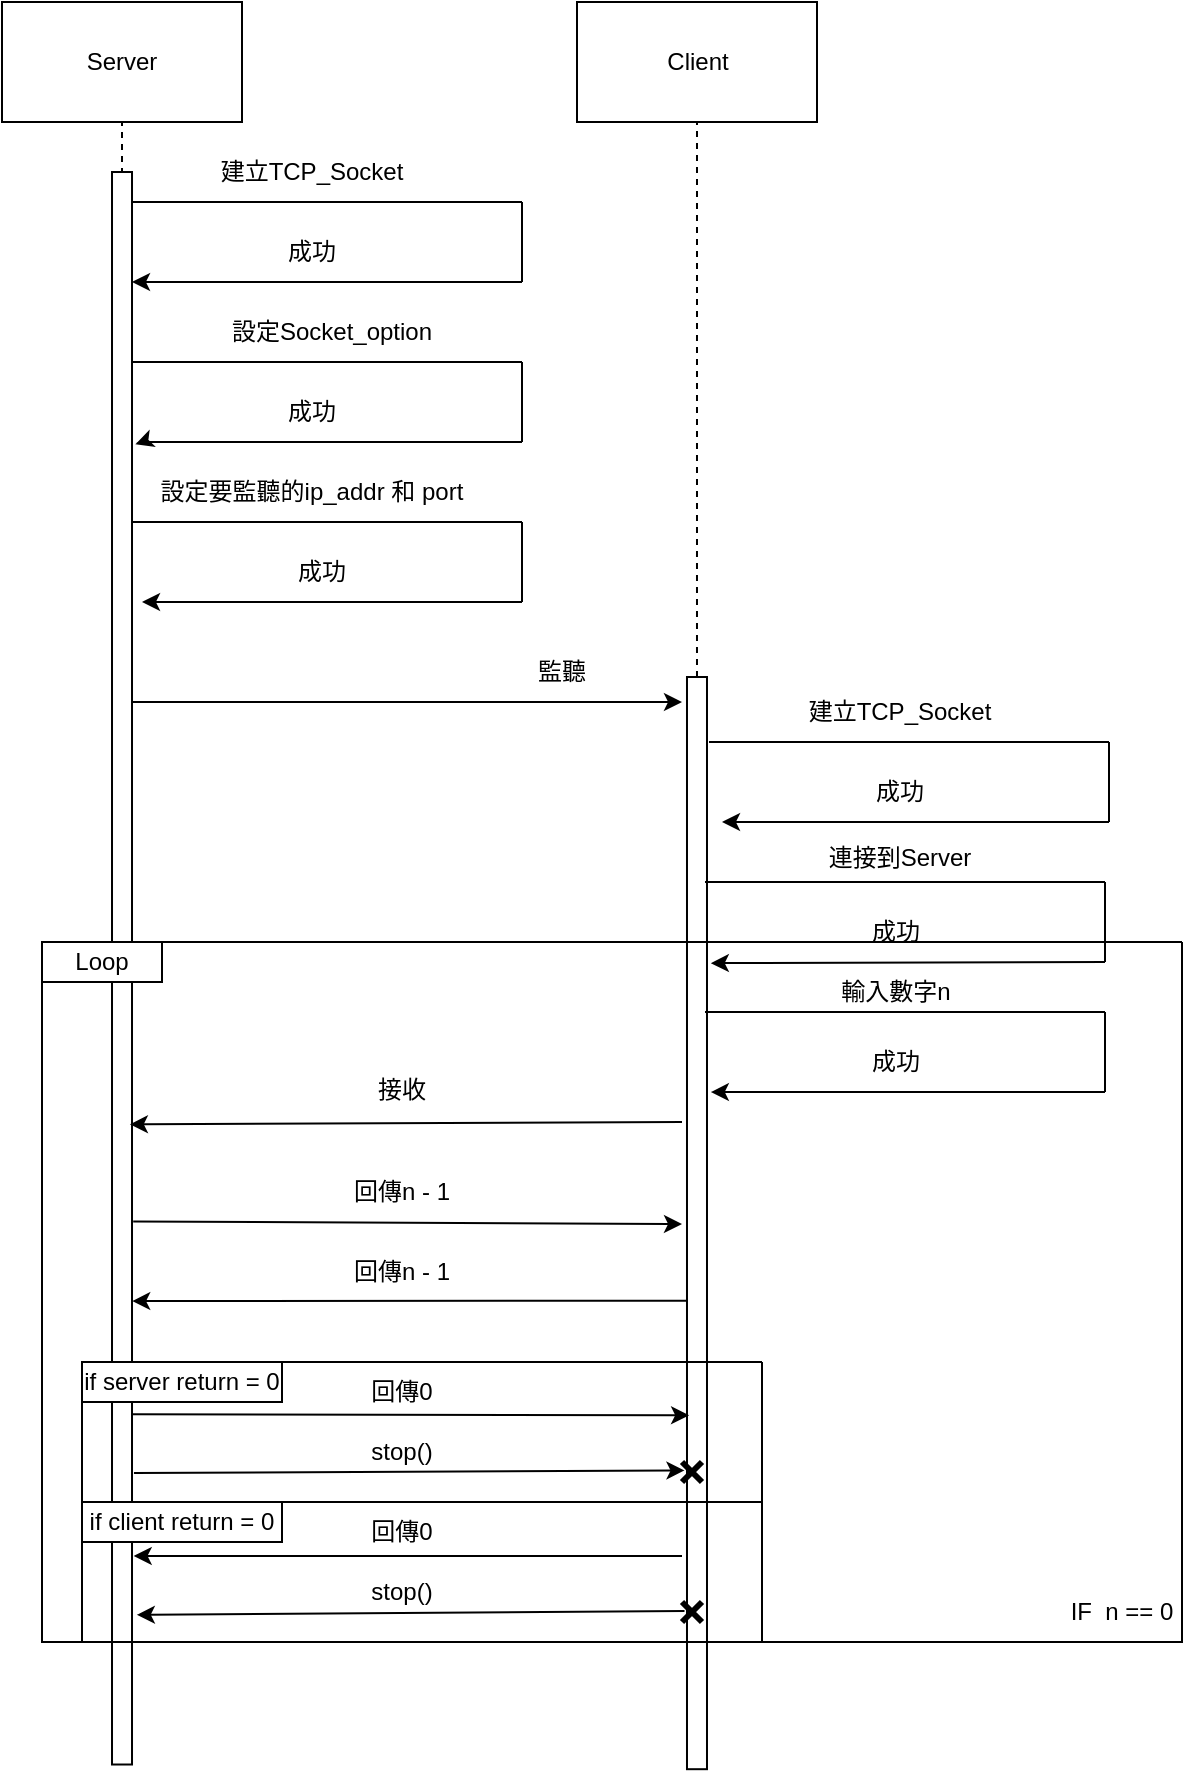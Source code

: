 <mxfile version="21.3.5" type="github">
  <diagram name="第 1 页" id="pwNHqA7L5wh-8GGMVhB-">
    <mxGraphModel dx="1856" dy="1066" grid="1" gridSize="10" guides="1" tooltips="1" connect="1" arrows="1" fold="1" page="1" pageScale="1" pageWidth="827" pageHeight="1169" math="0" shadow="0">
      <root>
        <mxCell id="0" />
        <mxCell id="1" parent="0" />
        <mxCell id="VDtPEl2qfjK_g-uWMviU-2" value="Client" style="rounded=1;whiteSpace=wrap;html=1;" parent="1" vertex="1">
          <mxGeometry x="387.5" y="80" width="120" height="60" as="geometry" />
        </mxCell>
        <mxCell id="VDtPEl2qfjK_g-uWMviU-3" value="Server" style="rounded=1;whiteSpace=wrap;html=1;" parent="1" vertex="1">
          <mxGeometry x="100" y="80" width="120" height="60" as="geometry" />
        </mxCell>
        <mxCell id="VDtPEl2qfjK_g-uWMviU-5" value="Client" style="rounded=0;whiteSpace=wrap;html=1;" parent="1" vertex="1">
          <mxGeometry x="387.5" y="80" width="120" height="60" as="geometry" />
        </mxCell>
        <mxCell id="VDtPEl2qfjK_g-uWMviU-6" value="Server" style="rounded=0;whiteSpace=wrap;html=1;" parent="1" vertex="1">
          <mxGeometry x="100" y="80" width="120" height="60" as="geometry" />
        </mxCell>
        <mxCell id="VDtPEl2qfjK_g-uWMviU-8" value="" style="endArrow=none;dashed=1;html=1;rounded=0;entryX=0.5;entryY=1;entryDx=0;entryDy=0;" parent="1" source="VDtPEl2qfjK_g-uWMviU-50" target="VDtPEl2qfjK_g-uWMviU-5" edge="1">
          <mxGeometry width="50" height="50" relative="1" as="geometry">
            <mxPoint x="447.5" y="600" as="sourcePoint" />
            <mxPoint x="287.5" y="270" as="targetPoint" />
          </mxGeometry>
        </mxCell>
        <mxCell id="VDtPEl2qfjK_g-uWMviU-9" value="" style="endArrow=none;dashed=1;html=1;rounded=0;entryX=0.5;entryY=1;entryDx=0;entryDy=0;" parent="1" target="VDtPEl2qfjK_g-uWMviU-6" edge="1">
          <mxGeometry width="50" height="50" relative="1" as="geometry">
            <mxPoint x="160" y="790" as="sourcePoint" />
            <mxPoint x="210" y="270" as="targetPoint" />
          </mxGeometry>
        </mxCell>
        <mxCell id="VDtPEl2qfjK_g-uWMviU-15" value="" style="endArrow=none;html=1;rounded=0;" parent="1" edge="1">
          <mxGeometry width="50" height="50" relative="1" as="geometry">
            <mxPoint x="160" y="180" as="sourcePoint" />
            <mxPoint x="360" y="180" as="targetPoint" />
          </mxGeometry>
        </mxCell>
        <mxCell id="VDtPEl2qfjK_g-uWMviU-16" value="" style="endArrow=none;html=1;rounded=0;" parent="1" edge="1">
          <mxGeometry width="50" height="50" relative="1" as="geometry">
            <mxPoint x="360" y="220" as="sourcePoint" />
            <mxPoint x="360" y="180" as="targetPoint" />
          </mxGeometry>
        </mxCell>
        <mxCell id="VDtPEl2qfjK_g-uWMviU-17" value="" style="endArrow=classic;html=1;rounded=0;" parent="1" target="VDtPEl2qfjK_g-uWMviU-47" edge="1">
          <mxGeometry width="50" height="50" relative="1" as="geometry">
            <mxPoint x="360" y="220" as="sourcePoint" />
            <mxPoint x="170" y="220" as="targetPoint" />
            <Array as="points">
              <mxPoint x="165" y="220" />
            </Array>
          </mxGeometry>
        </mxCell>
        <mxCell id="VDtPEl2qfjK_g-uWMviU-19" value="建立TCP_Socket" style="text;html=1;strokeColor=none;fillColor=none;align=center;verticalAlign=middle;whiteSpace=wrap;rounded=0;" parent="1" vertex="1">
          <mxGeometry x="200" y="150" width="110" height="30" as="geometry" />
        </mxCell>
        <mxCell id="VDtPEl2qfjK_g-uWMviU-21" value="成功" style="text;html=1;strokeColor=none;fillColor=none;align=center;verticalAlign=middle;whiteSpace=wrap;rounded=0;" parent="1" vertex="1">
          <mxGeometry x="225" y="190" width="60" height="30" as="geometry" />
        </mxCell>
        <mxCell id="VDtPEl2qfjK_g-uWMviU-26" value="" style="endArrow=none;html=1;rounded=0;" parent="1" edge="1">
          <mxGeometry width="50" height="50" relative="1" as="geometry">
            <mxPoint x="160" y="260" as="sourcePoint" />
            <mxPoint x="360" y="260" as="targetPoint" />
          </mxGeometry>
        </mxCell>
        <mxCell id="VDtPEl2qfjK_g-uWMviU-27" value="" style="endArrow=none;html=1;rounded=0;" parent="1" edge="1">
          <mxGeometry width="50" height="50" relative="1" as="geometry">
            <mxPoint x="360" y="300" as="sourcePoint" />
            <mxPoint x="360" y="260" as="targetPoint" />
          </mxGeometry>
        </mxCell>
        <mxCell id="VDtPEl2qfjK_g-uWMviU-28" value="" style="endArrow=classic;html=1;rounded=0;entryX=0.171;entryY=-0.166;entryDx=0;entryDy=0;entryPerimeter=0;" parent="1" target="VDtPEl2qfjK_g-uWMviU-47" edge="1">
          <mxGeometry width="50" height="50" relative="1" as="geometry">
            <mxPoint x="360" y="300" as="sourcePoint" />
            <mxPoint x="164" y="330" as="targetPoint" />
            <Array as="points">
              <mxPoint x="210" y="300" />
              <mxPoint x="170" y="300" />
            </Array>
          </mxGeometry>
        </mxCell>
        <mxCell id="VDtPEl2qfjK_g-uWMviU-29" value="成功" style="text;html=1;strokeColor=none;fillColor=none;align=center;verticalAlign=middle;whiteSpace=wrap;rounded=0;" parent="1" vertex="1">
          <mxGeometry x="225" y="270" width="60" height="30" as="geometry" />
        </mxCell>
        <mxCell id="VDtPEl2qfjK_g-uWMviU-30" value="設定Socket_option" style="text;html=1;strokeColor=none;fillColor=none;align=center;verticalAlign=middle;whiteSpace=wrap;rounded=0;" parent="1" vertex="1">
          <mxGeometry x="200" y="230" width="130" height="30" as="geometry" />
        </mxCell>
        <mxCell id="VDtPEl2qfjK_g-uWMviU-35" value="" style="endArrow=none;html=1;rounded=0;" parent="1" edge="1">
          <mxGeometry width="50" height="50" relative="1" as="geometry">
            <mxPoint x="160" y="340" as="sourcePoint" />
            <mxPoint x="360" y="340" as="targetPoint" />
          </mxGeometry>
        </mxCell>
        <mxCell id="VDtPEl2qfjK_g-uWMviU-36" value="" style="endArrow=none;html=1;rounded=0;" parent="1" edge="1">
          <mxGeometry width="50" height="50" relative="1" as="geometry">
            <mxPoint x="360" y="380" as="sourcePoint" />
            <mxPoint x="360" y="340" as="targetPoint" />
          </mxGeometry>
        </mxCell>
        <mxCell id="VDtPEl2qfjK_g-uWMviU-37" value="" style="endArrow=classic;html=1;rounded=0;" parent="1" edge="1">
          <mxGeometry width="50" height="50" relative="1" as="geometry">
            <mxPoint x="360" y="380" as="sourcePoint" />
            <mxPoint x="170" y="380" as="targetPoint" />
          </mxGeometry>
        </mxCell>
        <mxCell id="VDtPEl2qfjK_g-uWMviU-38" value="成功" style="text;html=1;strokeColor=none;fillColor=none;align=center;verticalAlign=middle;whiteSpace=wrap;rounded=0;" parent="1" vertex="1">
          <mxGeometry x="229.86" y="350" width="60" height="30" as="geometry" />
        </mxCell>
        <mxCell id="VDtPEl2qfjK_g-uWMviU-39" value="設定要監聽的ip_addr 和 port" style="text;html=1;strokeColor=none;fillColor=none;align=center;verticalAlign=middle;whiteSpace=wrap;rounded=0;" parent="1" vertex="1">
          <mxGeometry x="175" y="310" width="160" height="30" as="geometry" />
        </mxCell>
        <mxCell id="VDtPEl2qfjK_g-uWMviU-45" value="監聽" style="text;html=1;strokeColor=none;fillColor=none;align=center;verticalAlign=middle;whiteSpace=wrap;rounded=0;" parent="1" vertex="1">
          <mxGeometry x="350" y="400" width="60" height="30" as="geometry" />
        </mxCell>
        <mxCell id="VDtPEl2qfjK_g-uWMviU-46" value="" style="endArrow=classic;html=1;rounded=0;" parent="1" edge="1">
          <mxGeometry width="50" height="50" relative="1" as="geometry">
            <mxPoint x="160" y="430" as="sourcePoint" />
            <mxPoint x="440" y="430" as="targetPoint" />
          </mxGeometry>
        </mxCell>
        <mxCell id="VDtPEl2qfjK_g-uWMviU-47" value="" style="rounded=0;whiteSpace=wrap;html=1;rotation=90;" parent="1" vertex="1">
          <mxGeometry x="-238.12" y="558.13" width="796.25" height="10" as="geometry" />
        </mxCell>
        <mxCell id="VDtPEl2qfjK_g-uWMviU-51" value="" style="endArrow=none;dashed=1;html=1;rounded=0;" parent="1" target="VDtPEl2qfjK_g-uWMviU-50" edge="1">
          <mxGeometry width="50" height="50" relative="1" as="geometry">
            <mxPoint x="448" y="790" as="sourcePoint" />
            <mxPoint x="440" y="508" as="targetPoint" />
          </mxGeometry>
        </mxCell>
        <mxCell id="VDtPEl2qfjK_g-uWMviU-50" value="" style="rounded=0;whiteSpace=wrap;html=1;rotation=90;" parent="1" vertex="1">
          <mxGeometry x="174.45" y="685.55" width="546.09" height="10" as="geometry" />
        </mxCell>
        <mxCell id="VDtPEl2qfjK_g-uWMviU-56" value="" style="endArrow=none;html=1;rounded=0;" parent="1" edge="1">
          <mxGeometry width="50" height="50" relative="1" as="geometry">
            <mxPoint x="453.5" y="450" as="sourcePoint" />
            <mxPoint x="653.5" y="450" as="targetPoint" />
          </mxGeometry>
        </mxCell>
        <mxCell id="VDtPEl2qfjK_g-uWMviU-57" value="" style="endArrow=none;html=1;rounded=0;" parent="1" edge="1">
          <mxGeometry width="50" height="50" relative="1" as="geometry">
            <mxPoint x="653.5" y="490" as="sourcePoint" />
            <mxPoint x="653.5" y="450" as="targetPoint" />
          </mxGeometry>
        </mxCell>
        <mxCell id="VDtPEl2qfjK_g-uWMviU-58" value="" style="endArrow=classic;html=1;rounded=0;" parent="1" edge="1">
          <mxGeometry width="50" height="50" relative="1" as="geometry">
            <mxPoint x="653.5" y="490" as="sourcePoint" />
            <mxPoint x="460" y="490" as="targetPoint" />
          </mxGeometry>
        </mxCell>
        <mxCell id="VDtPEl2qfjK_g-uWMviU-59" value="成功" style="text;html=1;strokeColor=none;fillColor=none;align=center;verticalAlign=middle;whiteSpace=wrap;rounded=0;" parent="1" vertex="1">
          <mxGeometry x="518.5" y="460" width="60" height="30" as="geometry" />
        </mxCell>
        <mxCell id="VDtPEl2qfjK_g-uWMviU-60" value="建立TCP_Socket" style="text;html=1;strokeColor=none;fillColor=none;align=center;verticalAlign=middle;whiteSpace=wrap;rounded=0;" parent="1" vertex="1">
          <mxGeometry x="493.5" y="420" width="110" height="30" as="geometry" />
        </mxCell>
        <mxCell id="VDtPEl2qfjK_g-uWMviU-61" value="" style="endArrow=none;html=1;rounded=0;" parent="1" edge="1">
          <mxGeometry width="50" height="50" relative="1" as="geometry">
            <mxPoint x="451.5" y="520" as="sourcePoint" />
            <mxPoint x="651.5" y="520" as="targetPoint" />
          </mxGeometry>
        </mxCell>
        <mxCell id="VDtPEl2qfjK_g-uWMviU-62" value="" style="endArrow=none;html=1;rounded=0;" parent="1" edge="1">
          <mxGeometry width="50" height="50" relative="1" as="geometry">
            <mxPoint x="651.5" y="560" as="sourcePoint" />
            <mxPoint x="651.5" y="520" as="targetPoint" />
          </mxGeometry>
        </mxCell>
        <mxCell id="VDtPEl2qfjK_g-uWMviU-63" value="" style="endArrow=classic;html=1;rounded=0;entryX=0.262;entryY=-0.192;entryDx=0;entryDy=0;entryPerimeter=0;" parent="1" target="VDtPEl2qfjK_g-uWMviU-50" edge="1">
          <mxGeometry width="50" height="50" relative="1" as="geometry">
            <mxPoint x="651.5" y="560" as="sourcePoint" />
            <mxPoint x="460" y="560" as="targetPoint" />
          </mxGeometry>
        </mxCell>
        <mxCell id="VDtPEl2qfjK_g-uWMviU-64" value="成功" style="text;html=1;strokeColor=none;fillColor=none;align=center;verticalAlign=middle;whiteSpace=wrap;rounded=0;" parent="1" vertex="1">
          <mxGeometry x="516.5" y="530" width="60" height="30" as="geometry" />
        </mxCell>
        <mxCell id="VDtPEl2qfjK_g-uWMviU-65" value="連接到Server" style="text;html=1;strokeColor=none;fillColor=none;align=center;verticalAlign=middle;whiteSpace=wrap;rounded=0;" parent="1" vertex="1">
          <mxGeometry x="502.75" y="492.5" width="91.5" height="30" as="geometry" />
        </mxCell>
        <mxCell id="VDtPEl2qfjK_g-uWMviU-68" value="" style="endArrow=none;html=1;rounded=0;" parent="1" edge="1">
          <mxGeometry width="50" height="50" relative="1" as="geometry">
            <mxPoint x="451.5" y="585" as="sourcePoint" />
            <mxPoint x="651.5" y="585" as="targetPoint" />
          </mxGeometry>
        </mxCell>
        <mxCell id="VDtPEl2qfjK_g-uWMviU-69" value="" style="endArrow=none;html=1;rounded=0;" parent="1" edge="1">
          <mxGeometry width="50" height="50" relative="1" as="geometry">
            <mxPoint x="651.5" y="625" as="sourcePoint" />
            <mxPoint x="651.5" y="585" as="targetPoint" />
          </mxGeometry>
        </mxCell>
        <mxCell id="VDtPEl2qfjK_g-uWMviU-70" value="" style="endArrow=classic;html=1;rounded=0;entryX=0.38;entryY=-0.192;entryDx=0;entryDy=0;entryPerimeter=0;" parent="1" target="VDtPEl2qfjK_g-uWMviU-50" edge="1">
          <mxGeometry width="50" height="50" relative="1" as="geometry">
            <mxPoint x="651.5" y="625" as="sourcePoint" />
            <mxPoint x="450" y="625" as="targetPoint" />
          </mxGeometry>
        </mxCell>
        <mxCell id="VDtPEl2qfjK_g-uWMviU-71" value="成功" style="text;html=1;strokeColor=none;fillColor=none;align=center;verticalAlign=middle;whiteSpace=wrap;rounded=0;" parent="1" vertex="1">
          <mxGeometry x="516.5" y="595" width="60" height="30" as="geometry" />
        </mxCell>
        <mxCell id="VDtPEl2qfjK_g-uWMviU-72" value="輸入數字n" style="text;html=1;strokeColor=none;fillColor=none;align=center;verticalAlign=middle;whiteSpace=wrap;rounded=0;" parent="1" vertex="1">
          <mxGeometry x="516.5" y="560" width="60" height="30" as="geometry" />
        </mxCell>
        <mxCell id="Im7PTnw3nB9S1ZVfsVjB-3" value="" style="swimlane;startSize=0;" vertex="1" parent="1">
          <mxGeometry x="120" y="550" width="570" height="350" as="geometry" />
        </mxCell>
        <mxCell id="VDtPEl2qfjK_g-uWMviU-66" value="" style="endArrow=classic;html=1;rounded=0;entryX=0.598;entryY=0.108;entryDx=0;entryDy=0;entryPerimeter=0;" parent="Im7PTnw3nB9S1ZVfsVjB-3" edge="1" target="VDtPEl2qfjK_g-uWMviU-47">
          <mxGeometry width="50" height="50" relative="1" as="geometry">
            <mxPoint x="320" y="90" as="sourcePoint" />
            <mxPoint x="50" y="90" as="targetPoint" />
            <Array as="points" />
          </mxGeometry>
        </mxCell>
        <mxCell id="Im7PTnw3nB9S1ZVfsVjB-5" value="接收" style="text;html=1;strokeColor=none;fillColor=none;align=center;verticalAlign=middle;whiteSpace=wrap;rounded=0;" vertex="1" parent="Im7PTnw3nB9S1ZVfsVjB-3">
          <mxGeometry x="150" y="59.38" width="60" height="30" as="geometry" />
        </mxCell>
        <mxCell id="Im7PTnw3nB9S1ZVfsVjB-7" value="回傳n - 1" style="text;html=1;strokeColor=none;fillColor=none;align=center;verticalAlign=middle;whiteSpace=wrap;rounded=0;" vertex="1" parent="Im7PTnw3nB9S1ZVfsVjB-3">
          <mxGeometry x="150" y="110" width="60" height="30" as="geometry" />
        </mxCell>
        <mxCell id="Im7PTnw3nB9S1ZVfsVjB-9" value="回傳n - 1" style="text;html=1;strokeColor=none;fillColor=none;align=center;verticalAlign=middle;whiteSpace=wrap;rounded=0;" vertex="1" parent="Im7PTnw3nB9S1ZVfsVjB-3">
          <mxGeometry x="150" y="150" width="60" height="30" as="geometry" />
        </mxCell>
        <mxCell id="Im7PTnw3nB9S1ZVfsVjB-10" value="Loop" style="rounded=0;whiteSpace=wrap;html=1;" vertex="1" parent="Im7PTnw3nB9S1ZVfsVjB-3">
          <mxGeometry width="60" height="20" as="geometry" />
        </mxCell>
        <mxCell id="Im7PTnw3nB9S1ZVfsVjB-16" value="IF&amp;nbsp; n == 0" style="text;html=1;strokeColor=none;fillColor=none;align=center;verticalAlign=middle;whiteSpace=wrap;rounded=0;" vertex="1" parent="Im7PTnw3nB9S1ZVfsVjB-3">
          <mxGeometry x="510" y="320" width="60" height="30" as="geometry" />
        </mxCell>
        <mxCell id="Im7PTnw3nB9S1ZVfsVjB-6" value="" style="endArrow=classic;html=1;rounded=0;exitX=0.659;exitY=-0.059;exitDx=0;exitDy=0;exitPerimeter=0;" edge="1" parent="1" source="VDtPEl2qfjK_g-uWMviU-47">
          <mxGeometry width="50" height="50" relative="1" as="geometry">
            <mxPoint x="170" y="730" as="sourcePoint" />
            <mxPoint x="440" y="691" as="targetPoint" />
          </mxGeometry>
        </mxCell>
        <mxCell id="Im7PTnw3nB9S1ZVfsVjB-8" value="" style="endArrow=classic;html=1;rounded=0;exitX=0.571;exitY=1.036;exitDx=0;exitDy=0;exitPerimeter=0;entryX=0.709;entryY=-0.009;entryDx=0;entryDy=0;entryPerimeter=0;" edge="1" parent="1" source="VDtPEl2qfjK_g-uWMviU-50" target="VDtPEl2qfjK_g-uWMviU-47">
          <mxGeometry width="50" height="50" relative="1" as="geometry">
            <mxPoint x="310" y="760" as="sourcePoint" />
            <mxPoint x="170" y="860" as="targetPoint" />
          </mxGeometry>
        </mxCell>
        <mxCell id="Im7PTnw3nB9S1ZVfsVjB-21" value="" style="swimlane;startSize=0;" vertex="1" parent="1">
          <mxGeometry x="140" y="760" width="340" height="140" as="geometry" />
        </mxCell>
        <mxCell id="Im7PTnw3nB9S1ZVfsVjB-25" value="if server return = 0" style="rounded=0;whiteSpace=wrap;html=1;" vertex="1" parent="Im7PTnw3nB9S1ZVfsVjB-21">
          <mxGeometry width="100" height="20" as="geometry" />
        </mxCell>
        <mxCell id="Im7PTnw3nB9S1ZVfsVjB-29" value="回傳0" style="text;html=1;strokeColor=none;fillColor=none;align=center;verticalAlign=middle;whiteSpace=wrap;rounded=0;" vertex="1" parent="Im7PTnw3nB9S1ZVfsVjB-21">
          <mxGeometry x="130" width="60" height="30" as="geometry" />
        </mxCell>
        <mxCell id="Im7PTnw3nB9S1ZVfsVjB-32" value="stop()" style="text;html=1;strokeColor=none;fillColor=none;align=center;verticalAlign=middle;whiteSpace=wrap;rounded=0;" vertex="1" parent="Im7PTnw3nB9S1ZVfsVjB-21">
          <mxGeometry x="130" y="30" width="60" height="30" as="geometry" />
        </mxCell>
        <mxCell id="Im7PTnw3nB9S1ZVfsVjB-33" value="" style="shape=umlDestroy;whiteSpace=wrap;html=1;strokeWidth=3;targetShapes=umlLifeline;" vertex="1" parent="Im7PTnw3nB9S1ZVfsVjB-21">
          <mxGeometry x="300" y="50" width="10" height="10" as="geometry" />
        </mxCell>
        <mxCell id="Im7PTnw3nB9S1ZVfsVjB-34" value="" style="swimlane;startSize=0;" vertex="1" parent="Im7PTnw3nB9S1ZVfsVjB-21">
          <mxGeometry y="70" width="340" height="70" as="geometry" />
        </mxCell>
        <mxCell id="Im7PTnw3nB9S1ZVfsVjB-35" value="if client return = 0" style="rounded=0;whiteSpace=wrap;html=1;" vertex="1" parent="Im7PTnw3nB9S1ZVfsVjB-34">
          <mxGeometry width="100" height="20" as="geometry" />
        </mxCell>
        <mxCell id="Im7PTnw3nB9S1ZVfsVjB-36" value="回傳0" style="text;html=1;strokeColor=none;fillColor=none;align=center;verticalAlign=middle;whiteSpace=wrap;rounded=0;" vertex="1" parent="Im7PTnw3nB9S1ZVfsVjB-34">
          <mxGeometry x="130" width="60" height="30" as="geometry" />
        </mxCell>
        <mxCell id="Im7PTnw3nB9S1ZVfsVjB-37" value="stop()" style="text;html=1;strokeColor=none;fillColor=none;align=center;verticalAlign=middle;whiteSpace=wrap;rounded=0;" vertex="1" parent="Im7PTnw3nB9S1ZVfsVjB-34">
          <mxGeometry x="130" y="30" width="60" height="30" as="geometry" />
        </mxCell>
        <mxCell id="Im7PTnw3nB9S1ZVfsVjB-38" value="" style="shape=umlDestroy;whiteSpace=wrap;html=1;strokeWidth=3;targetShapes=umlLifeline;" vertex="1" parent="Im7PTnw3nB9S1ZVfsVjB-34">
          <mxGeometry x="300" y="50" width="10" height="10" as="geometry" />
        </mxCell>
        <mxCell id="Im7PTnw3nB9S1ZVfsVjB-26" value="" style="endArrow=classic;html=1;rounded=0;exitX=0.78;exitY=-0.012;exitDx=0;exitDy=0;exitPerimeter=0;entryX=0.676;entryY=0.894;entryDx=0;entryDy=0;entryPerimeter=0;" edge="1" parent="1" source="VDtPEl2qfjK_g-uWMviU-47" target="VDtPEl2qfjK_g-uWMviU-50">
          <mxGeometry width="50" height="50" relative="1" as="geometry">
            <mxPoint x="330" y="810" as="sourcePoint" />
            <mxPoint x="440" y="799" as="targetPoint" />
          </mxGeometry>
        </mxCell>
        <mxCell id="Im7PTnw3nB9S1ZVfsVjB-30" value="" style="endArrow=classic;html=1;rounded=0;exitX=0.817;exitY=-0.098;exitDx=0;exitDy=0;exitPerimeter=0;entryX=0.125;entryY=0.421;entryDx=0;entryDy=0;entryPerimeter=0;" edge="1" parent="1" source="VDtPEl2qfjK_g-uWMviU-47" target="Im7PTnw3nB9S1ZVfsVjB-33">
          <mxGeometry width="50" height="50" relative="1" as="geometry">
            <mxPoint x="164" y="810" as="sourcePoint" />
            <mxPoint x="410" y="810" as="targetPoint" />
          </mxGeometry>
        </mxCell>
        <mxCell id="Im7PTnw3nB9S1ZVfsVjB-41" value="" style="endArrow=classic;html=1;rounded=0;entryX=0.869;entryY=-0.084;entryDx=0;entryDy=0;entryPerimeter=0;" edge="1" parent="1" target="VDtPEl2qfjK_g-uWMviU-47">
          <mxGeometry width="50" height="50" relative="1" as="geometry">
            <mxPoint x="440" y="857" as="sourcePoint" />
            <mxPoint x="500" y="910" as="targetPoint" />
            <Array as="points" />
          </mxGeometry>
        </mxCell>
        <mxCell id="Im7PTnw3nB9S1ZVfsVjB-43" value="" style="endArrow=classic;html=1;rounded=0;exitX=0.125;exitY=0.446;exitDx=0;exitDy=0;exitPerimeter=0;entryX=0.906;entryY=-0.241;entryDx=0;entryDy=0;entryPerimeter=0;" edge="1" parent="1" source="Im7PTnw3nB9S1ZVfsVjB-38" target="VDtPEl2qfjK_g-uWMviU-47">
          <mxGeometry width="50" height="50" relative="1" as="geometry">
            <mxPoint x="300" y="950" as="sourcePoint" />
            <mxPoint x="350" y="900" as="targetPoint" />
          </mxGeometry>
        </mxCell>
      </root>
    </mxGraphModel>
  </diagram>
</mxfile>
